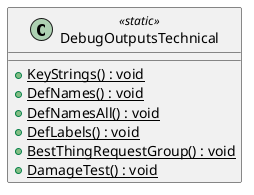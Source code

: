@startuml
class DebugOutputsTechnical <<static>> {
    + {static} KeyStrings() : void
    + {static} DefNames() : void
    + {static} DefNamesAll() : void
    + {static} DefLabels() : void
    + {static} BestThingRequestGroup() : void
    + {static} DamageTest() : void
}
@enduml
